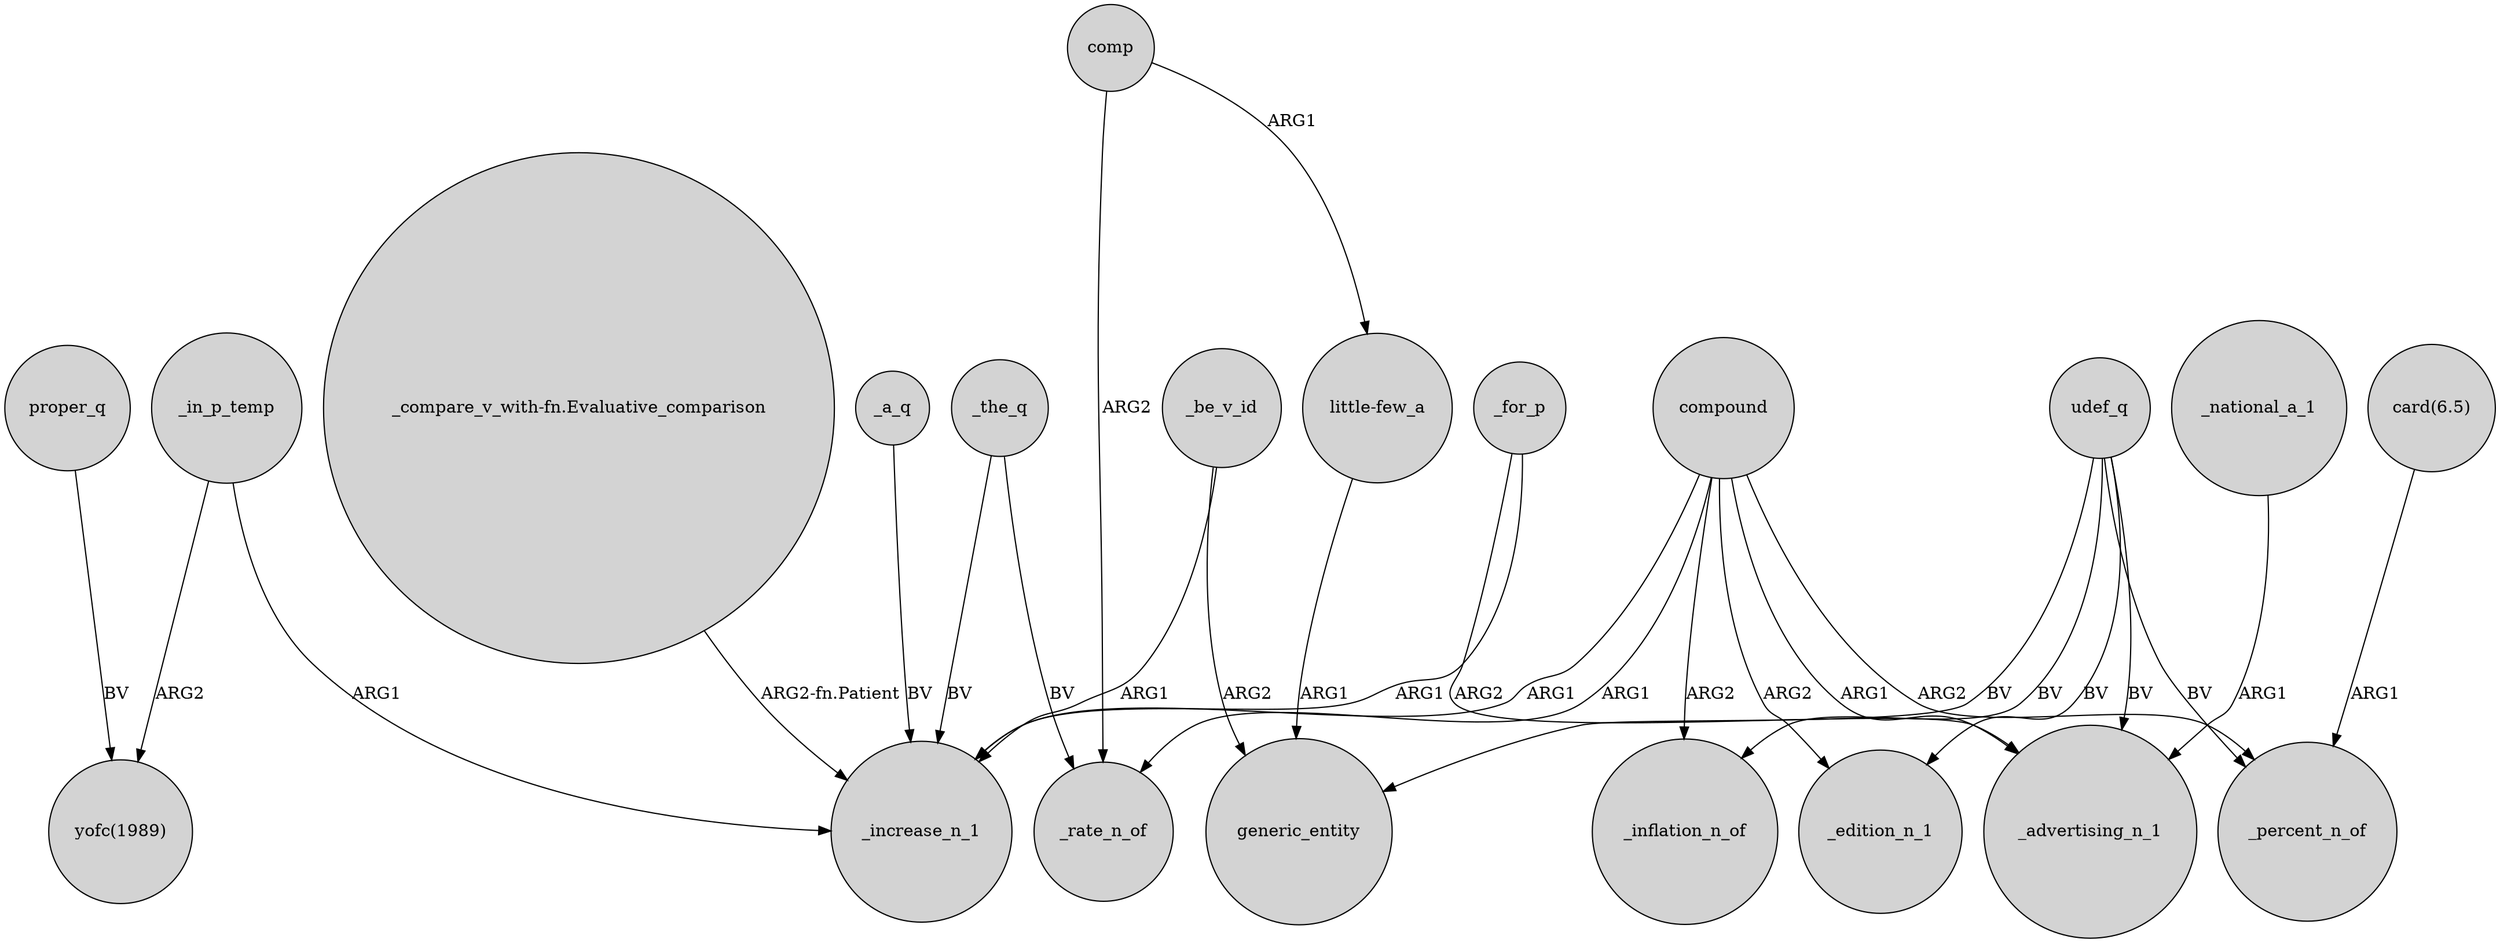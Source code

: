 digraph {
	node [shape=circle style=filled]
	_in_p_temp -> "yofc(1989)" [label=ARG2]
	udef_q -> _inflation_n_of [label=BV]
	_a_q -> _increase_n_1 [label=BV]
	udef_q -> generic_entity [label=BV]
	compound -> _edition_n_1 [label=ARG2]
	_the_q -> _increase_n_1 [label=BV]
	comp -> _rate_n_of [label=ARG2]
	compound -> _rate_n_of [label=ARG1]
	compound -> _percent_n_of [label=ARG2]
	_the_q -> _rate_n_of [label=BV]
	_in_p_temp -> _increase_n_1 [label=ARG1]
	_be_v_id -> generic_entity [label=ARG2]
	proper_q -> "yofc(1989)" [label=BV]
	udef_q -> _advertising_n_1 [label=BV]
	_for_p -> _advertising_n_1 [label=ARG2]
	"_compare_v_with-fn.Evaluative_comparison" -> _increase_n_1 [label="ARG2-fn.Patient"]
	compound -> _inflation_n_of [label=ARG2]
	"card(6.5)" -> _percent_n_of [label=ARG1]
	comp -> "little-few_a" [label=ARG1]
	_national_a_1 -> _advertising_n_1 [label=ARG1]
	_be_v_id -> _increase_n_1 [label=ARG1]
	udef_q -> _edition_n_1 [label=BV]
	_for_p -> _increase_n_1 [label=ARG1]
	compound -> _increase_n_1 [label=ARG1]
	udef_q -> _percent_n_of [label=BV]
	compound -> _advertising_n_1 [label=ARG1]
	"little-few_a" -> generic_entity [label=ARG1]
}
